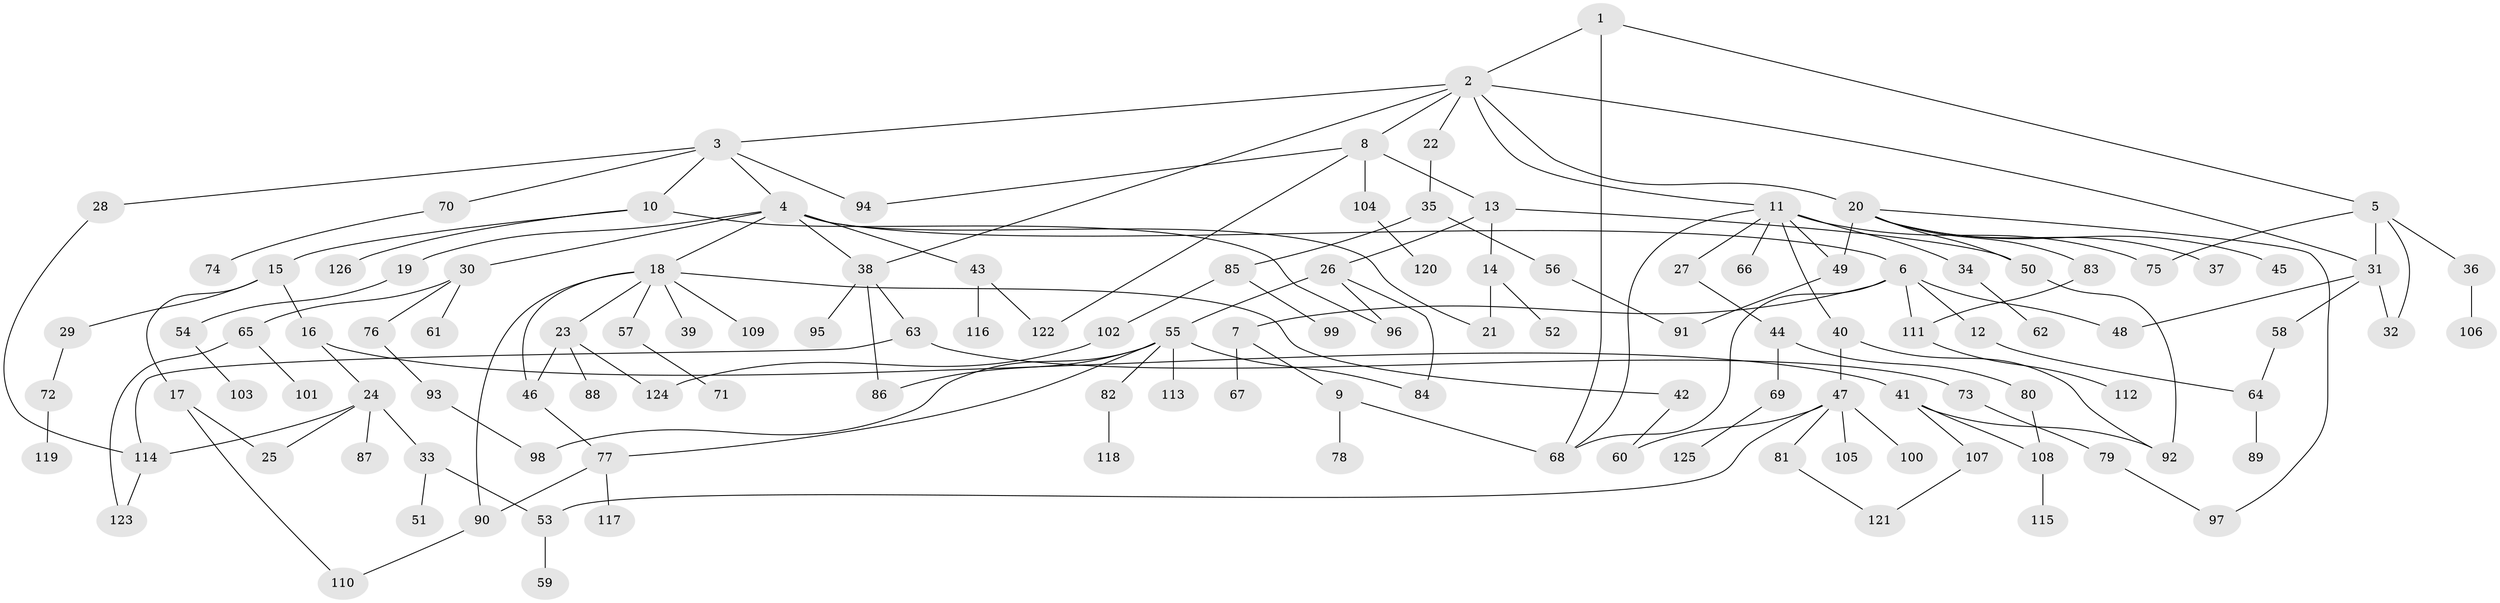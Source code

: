 // Generated by graph-tools (version 1.1) at 2025/34/03/09/25 02:34:06]
// undirected, 126 vertices, 161 edges
graph export_dot {
graph [start="1"]
  node [color=gray90,style=filled];
  1;
  2;
  3;
  4;
  5;
  6;
  7;
  8;
  9;
  10;
  11;
  12;
  13;
  14;
  15;
  16;
  17;
  18;
  19;
  20;
  21;
  22;
  23;
  24;
  25;
  26;
  27;
  28;
  29;
  30;
  31;
  32;
  33;
  34;
  35;
  36;
  37;
  38;
  39;
  40;
  41;
  42;
  43;
  44;
  45;
  46;
  47;
  48;
  49;
  50;
  51;
  52;
  53;
  54;
  55;
  56;
  57;
  58;
  59;
  60;
  61;
  62;
  63;
  64;
  65;
  66;
  67;
  68;
  69;
  70;
  71;
  72;
  73;
  74;
  75;
  76;
  77;
  78;
  79;
  80;
  81;
  82;
  83;
  84;
  85;
  86;
  87;
  88;
  89;
  90;
  91;
  92;
  93;
  94;
  95;
  96;
  97;
  98;
  99;
  100;
  101;
  102;
  103;
  104;
  105;
  106;
  107;
  108;
  109;
  110;
  111;
  112;
  113;
  114;
  115;
  116;
  117;
  118;
  119;
  120;
  121;
  122;
  123;
  124;
  125;
  126;
  1 -- 2;
  1 -- 5;
  1 -- 68;
  2 -- 3;
  2 -- 8;
  2 -- 11;
  2 -- 20;
  2 -- 22;
  2 -- 31;
  2 -- 38;
  3 -- 4;
  3 -- 10;
  3 -- 28;
  3 -- 70;
  3 -- 94;
  4 -- 6;
  4 -- 18;
  4 -- 19;
  4 -- 21;
  4 -- 30;
  4 -- 38;
  4 -- 43;
  5 -- 32;
  5 -- 36;
  5 -- 31;
  5 -- 75;
  6 -- 7;
  6 -- 12;
  6 -- 111;
  6 -- 68;
  6 -- 48;
  7 -- 9;
  7 -- 67;
  8 -- 13;
  8 -- 104;
  8 -- 122;
  8 -- 94;
  9 -- 78;
  9 -- 68;
  10 -- 15;
  10 -- 126;
  10 -- 96;
  11 -- 27;
  11 -- 34;
  11 -- 40;
  11 -- 49;
  11 -- 66;
  11 -- 75;
  11 -- 68;
  12 -- 64;
  13 -- 14;
  13 -- 26;
  13 -- 50;
  14 -- 52;
  14 -- 21;
  15 -- 16;
  15 -- 17;
  15 -- 29;
  16 -- 24;
  16 -- 41;
  17 -- 25;
  17 -- 110;
  18 -- 23;
  18 -- 39;
  18 -- 42;
  18 -- 57;
  18 -- 90;
  18 -- 109;
  18 -- 46;
  19 -- 54;
  20 -- 37;
  20 -- 45;
  20 -- 83;
  20 -- 97;
  20 -- 49;
  20 -- 50;
  22 -- 35;
  23 -- 46;
  23 -- 88;
  23 -- 124;
  24 -- 25;
  24 -- 33;
  24 -- 87;
  24 -- 114;
  26 -- 55;
  26 -- 96;
  26 -- 84;
  27 -- 44;
  28 -- 114;
  29 -- 72;
  30 -- 61;
  30 -- 65;
  30 -- 76;
  31 -- 48;
  31 -- 58;
  31 -- 32;
  33 -- 51;
  33 -- 53;
  34 -- 62;
  35 -- 56;
  35 -- 85;
  36 -- 106;
  38 -- 63;
  38 -- 86;
  38 -- 95;
  40 -- 47;
  40 -- 92;
  41 -- 107;
  41 -- 108;
  41 -- 92;
  42 -- 60;
  43 -- 116;
  43 -- 122;
  44 -- 69;
  44 -- 80;
  46 -- 77;
  47 -- 53;
  47 -- 81;
  47 -- 100;
  47 -- 105;
  47 -- 60;
  49 -- 91;
  50 -- 92;
  53 -- 59;
  54 -- 103;
  55 -- 82;
  55 -- 84;
  55 -- 113;
  55 -- 77;
  55 -- 98;
  55 -- 86;
  56 -- 91;
  57 -- 71;
  58 -- 64;
  63 -- 73;
  63 -- 114;
  64 -- 89;
  65 -- 101;
  65 -- 123;
  69 -- 125;
  70 -- 74;
  72 -- 119;
  73 -- 79;
  76 -- 93;
  77 -- 117;
  77 -- 90;
  79 -- 97;
  80 -- 108;
  81 -- 121;
  82 -- 118;
  83 -- 111;
  85 -- 99;
  85 -- 102;
  90 -- 110;
  93 -- 98;
  102 -- 124;
  104 -- 120;
  107 -- 121;
  108 -- 115;
  111 -- 112;
  114 -- 123;
}
